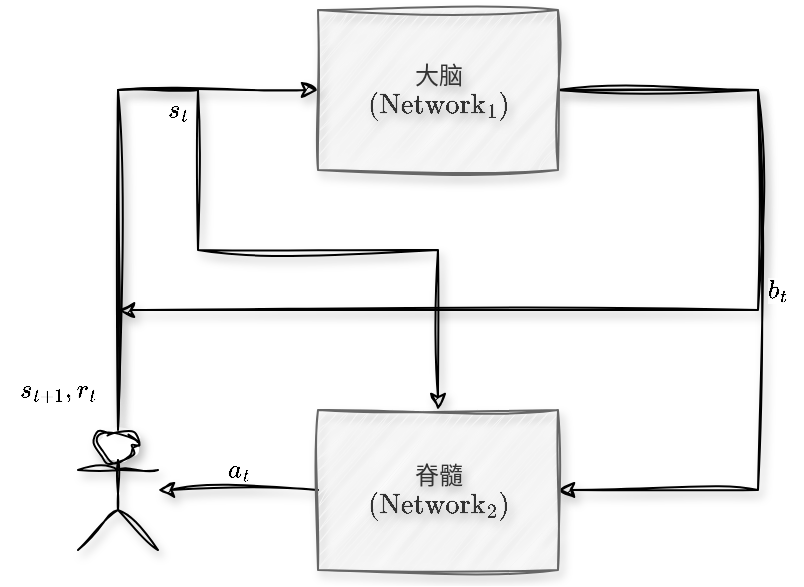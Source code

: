 <mxfile version="24.2.5" type="github">
  <diagram name="第 1 页" id="9u5Q3XTlckff0kviZDFU">
    <mxGraphModel dx="830" dy="1299" grid="1" gridSize="10" guides="1" tooltips="1" connect="1" arrows="1" fold="1" page="1" pageScale="1" pageWidth="1169" pageHeight="827" math="1" shadow="0">
      <root>
        <mxCell id="0" />
        <mxCell id="1" parent="0" />
        <mxCell id="CGjrUrPAQSzf0GCcYggw-4" value="" style="edgeStyle=orthogonalEdgeStyle;rounded=0;orthogonalLoop=1;jettySize=auto;html=1;textShadow=1;labelBorderColor=none;sketch=1;curveFitting=1;jiggle=2;shadow=1;" edge="1" parent="1" source="CGjrUrPAQSzf0GCcYggw-2" target="CGjrUrPAQSzf0GCcYggw-3">
          <mxGeometry relative="1" as="geometry">
            <Array as="points">
              <mxPoint x="640" y="-720" />
              <mxPoint x="640" y="-520" />
            </Array>
          </mxGeometry>
        </mxCell>
        <mxCell id="CGjrUrPAQSzf0GCcYggw-6" value="`b_t`" style="edgeLabel;html=1;align=center;verticalAlign=middle;resizable=0;points=[];textShadow=0;labelBorderColor=none;" vertex="1" connectable="0" parent="CGjrUrPAQSzf0GCcYggw-4">
          <mxGeometry x="-0.01" y="3" relative="1" as="geometry">
            <mxPoint x="7" y="2" as="offset" />
          </mxGeometry>
        </mxCell>
        <mxCell id="CGjrUrPAQSzf0GCcYggw-14" value="`a_t`" style="edgeLabel;html=1;align=center;verticalAlign=middle;resizable=0;points=[];textShadow=0;labelBorderColor=none;" vertex="1" connectable="0" parent="CGjrUrPAQSzf0GCcYggw-4">
          <mxGeometry relative="1" as="geometry">
            <mxPoint x="-260" y="90" as="offset" />
          </mxGeometry>
        </mxCell>
        <mxCell id="CGjrUrPAQSzf0GCcYggw-17" value="`s_{t+1},r_t`" style="edgeLabel;html=1;align=center;verticalAlign=middle;resizable=0;points=[];textShadow=0;labelBorderColor=none;labelBackgroundColor=none;" vertex="1" connectable="0" parent="CGjrUrPAQSzf0GCcYggw-4">
          <mxGeometry relative="1" as="geometry">
            <mxPoint x="-350" y="50" as="offset" />
          </mxGeometry>
        </mxCell>
        <mxCell id="CGjrUrPAQSzf0GCcYggw-19" value="`s_t`" style="edgeLabel;html=1;align=center;verticalAlign=middle;resizable=0;points=[];textShadow=0;labelBorderColor=none;" vertex="1" connectable="0" parent="CGjrUrPAQSzf0GCcYggw-4">
          <mxGeometry x="-0.01" y="3" relative="1" as="geometry">
            <mxPoint x="-293" y="-88" as="offset" />
          </mxGeometry>
        </mxCell>
        <mxCell id="CGjrUrPAQSzf0GCcYggw-18" style="edgeStyle=orthogonalEdgeStyle;rounded=0;orthogonalLoop=1;jettySize=auto;html=1;textShadow=1;labelBorderColor=none;sketch=1;curveFitting=1;jiggle=2;shadow=1;" edge="1" parent="1" source="CGjrUrPAQSzf0GCcYggw-2">
          <mxGeometry relative="1" as="geometry">
            <mxPoint x="320" y="-610" as="targetPoint" />
            <Array as="points">
              <mxPoint x="640" y="-720" />
              <mxPoint x="640" y="-610" />
            </Array>
          </mxGeometry>
        </mxCell>
        <mxCell id="CGjrUrPAQSzf0GCcYggw-2" value="大脑&lt;div&gt;`(\text{Network}_1)`&lt;/div&gt;" style="rounded=0;html=1;fillColor=#f5f5f5;strokeColor=#666666;fontColor=#333333;textShadow=1;labelBorderColor=none;sketch=1;curveFitting=1;jiggle=2;shadow=1;" vertex="1" parent="1">
          <mxGeometry x="420" y="-760" width="120" height="80" as="geometry" />
        </mxCell>
        <mxCell id="CGjrUrPAQSzf0GCcYggw-12" style="edgeStyle=orthogonalEdgeStyle;rounded=0;orthogonalLoop=1;jettySize=auto;html=1;textShadow=1;labelBorderColor=none;sketch=1;curveFitting=1;jiggle=2;shadow=1;" edge="1" parent="1" source="CGjrUrPAQSzf0GCcYggw-3" target="CGjrUrPAQSzf0GCcYggw-11">
          <mxGeometry relative="1" as="geometry" />
        </mxCell>
        <mxCell id="CGjrUrPAQSzf0GCcYggw-3" value="&lt;div style=&quot;--tw-border-spacing-x: 0; --tw-border-spacing-y: 0; --tw-translate-x: 0; --tw-translate-y: 0; --tw-rotate: 0; --tw-skew-x: 0; --tw-skew-y: 0; --tw-scale-x: 1; --tw-scale-y: 1; --tw-pan-x: ; --tw-pan-y: ; --tw-pinch-zoom: ; --tw-scroll-snap-strictness: proximity; --tw-ordinal: ; --tw-slashed-zero: ; --tw-numeric-figure: ; --tw-numeric-spacing: ; --tw-numeric-fraction: ; --tw-ring-inset: ; --tw-ring-offset-width: 0px; --tw-ring-offset-color: #fff; --tw-ring-color: rgb(59 130 246 / .5); --tw-ring-offset-shadow: 0 0 #0000; --tw-ring-shadow: 0 0 #0000; --tw-shadow: 0 0 #0000; --tw-shadow-colored: 0 0 #0000; --tw-blur: ; --tw-brightness: ; --tw-contrast: ; --tw-grayscale: ; --tw-hue-rotate: ; --tw-invert: ; --tw-saturate: ; --tw-sepia: ; --tw-drop-shadow: ; --tw-backdrop-blur: ; --tw-backdrop-brightness: ; --tw-backdrop-contrast: ; --tw-backdrop-grayscale: ; --tw-backdrop-hue-rotate: ; --tw-backdrop-invert: ; --tw-backdrop-opacity: ; --tw-backdrop-saturate: ; --tw-backdrop-sepia: ;&quot;&gt;脊髓&lt;/div&gt;&lt;div style=&quot;--tw-border-spacing-x: 0; --tw-border-spacing-y: 0; --tw-translate-x: 0; --tw-translate-y: 0; --tw-rotate: 0; --tw-skew-x: 0; --tw-skew-y: 0; --tw-scale-x: 1; --tw-scale-y: 1; --tw-pan-x: ; --tw-pan-y: ; --tw-pinch-zoom: ; --tw-scroll-snap-strictness: proximity; --tw-ordinal: ; --tw-slashed-zero: ; --tw-numeric-figure: ; --tw-numeric-spacing: ; --tw-numeric-fraction: ; --tw-ring-inset: ; --tw-ring-offset-width: 0px; --tw-ring-offset-color: #fff; --tw-ring-color: rgb(59 130 246 / .5); --tw-ring-offset-shadow: 0 0 #0000; --tw-ring-shadow: 0 0 #0000; --tw-shadow: 0 0 #0000; --tw-shadow-colored: 0 0 #0000; --tw-blur: ; --tw-brightness: ; --tw-contrast: ; --tw-grayscale: ; --tw-hue-rotate: ; --tw-invert: ; --tw-saturate: ; --tw-sepia: ; --tw-drop-shadow: ; --tw-backdrop-blur: ; --tw-backdrop-brightness: ; --tw-backdrop-contrast: ; --tw-backdrop-grayscale: ; --tw-backdrop-hue-rotate: ; --tw-backdrop-invert: ; --tw-backdrop-opacity: ; --tw-backdrop-saturate: ; --tw-backdrop-sepia: ;&quot;&gt;`(\text{Network}_2)`&lt;/div&gt;" style="rounded=0;html=1;fillColor=#f5f5f5;strokeColor=#666666;fontColor=#333333;textShadow=1;labelBorderColor=none;sketch=1;curveFitting=1;jiggle=2;shadow=1;" vertex="1" parent="1">
          <mxGeometry x="420" y="-560" width="120" height="80" as="geometry" />
        </mxCell>
        <mxCell id="CGjrUrPAQSzf0GCcYggw-15" style="edgeStyle=orthogonalEdgeStyle;rounded=0;orthogonalLoop=1;jettySize=auto;html=1;entryX=0;entryY=0.5;entryDx=0;entryDy=0;textShadow=1;labelBorderColor=none;sketch=1;curveFitting=1;jiggle=2;shadow=1;" edge="1" parent="1" source="CGjrUrPAQSzf0GCcYggw-11" target="CGjrUrPAQSzf0GCcYggw-2">
          <mxGeometry relative="1" as="geometry">
            <Array as="points">
              <mxPoint x="320" y="-720" />
            </Array>
          </mxGeometry>
        </mxCell>
        <mxCell id="CGjrUrPAQSzf0GCcYggw-11" value="" style="shape=umlActor;verticalLabelPosition=bottom;verticalAlign=top;html=1;outlineConnect=0;textShadow=1;labelBorderColor=none;sketch=1;curveFitting=1;jiggle=2;shadow=1;" vertex="1" parent="1">
          <mxGeometry x="300" y="-550" width="40" height="60" as="geometry" />
        </mxCell>
        <mxCell id="CGjrUrPAQSzf0GCcYggw-20" style="edgeStyle=orthogonalEdgeStyle;rounded=0;orthogonalLoop=1;jettySize=auto;html=1;textShadow=1;labelBorderColor=none;sketch=1;curveFitting=1;jiggle=2;shadow=1;entryX=0.5;entryY=0;entryDx=0;entryDy=0;" edge="1" parent="1" target="CGjrUrPAQSzf0GCcYggw-3">
          <mxGeometry relative="1" as="geometry">
            <mxPoint x="320" y="-550" as="sourcePoint" />
            <mxPoint x="400" y="-660" as="targetPoint" />
            <Array as="points">
              <mxPoint x="320" y="-720" />
              <mxPoint x="360" y="-720" />
              <mxPoint x="360" y="-640" />
              <mxPoint x="480" y="-640" />
            </Array>
          </mxGeometry>
        </mxCell>
      </root>
    </mxGraphModel>
  </diagram>
</mxfile>
